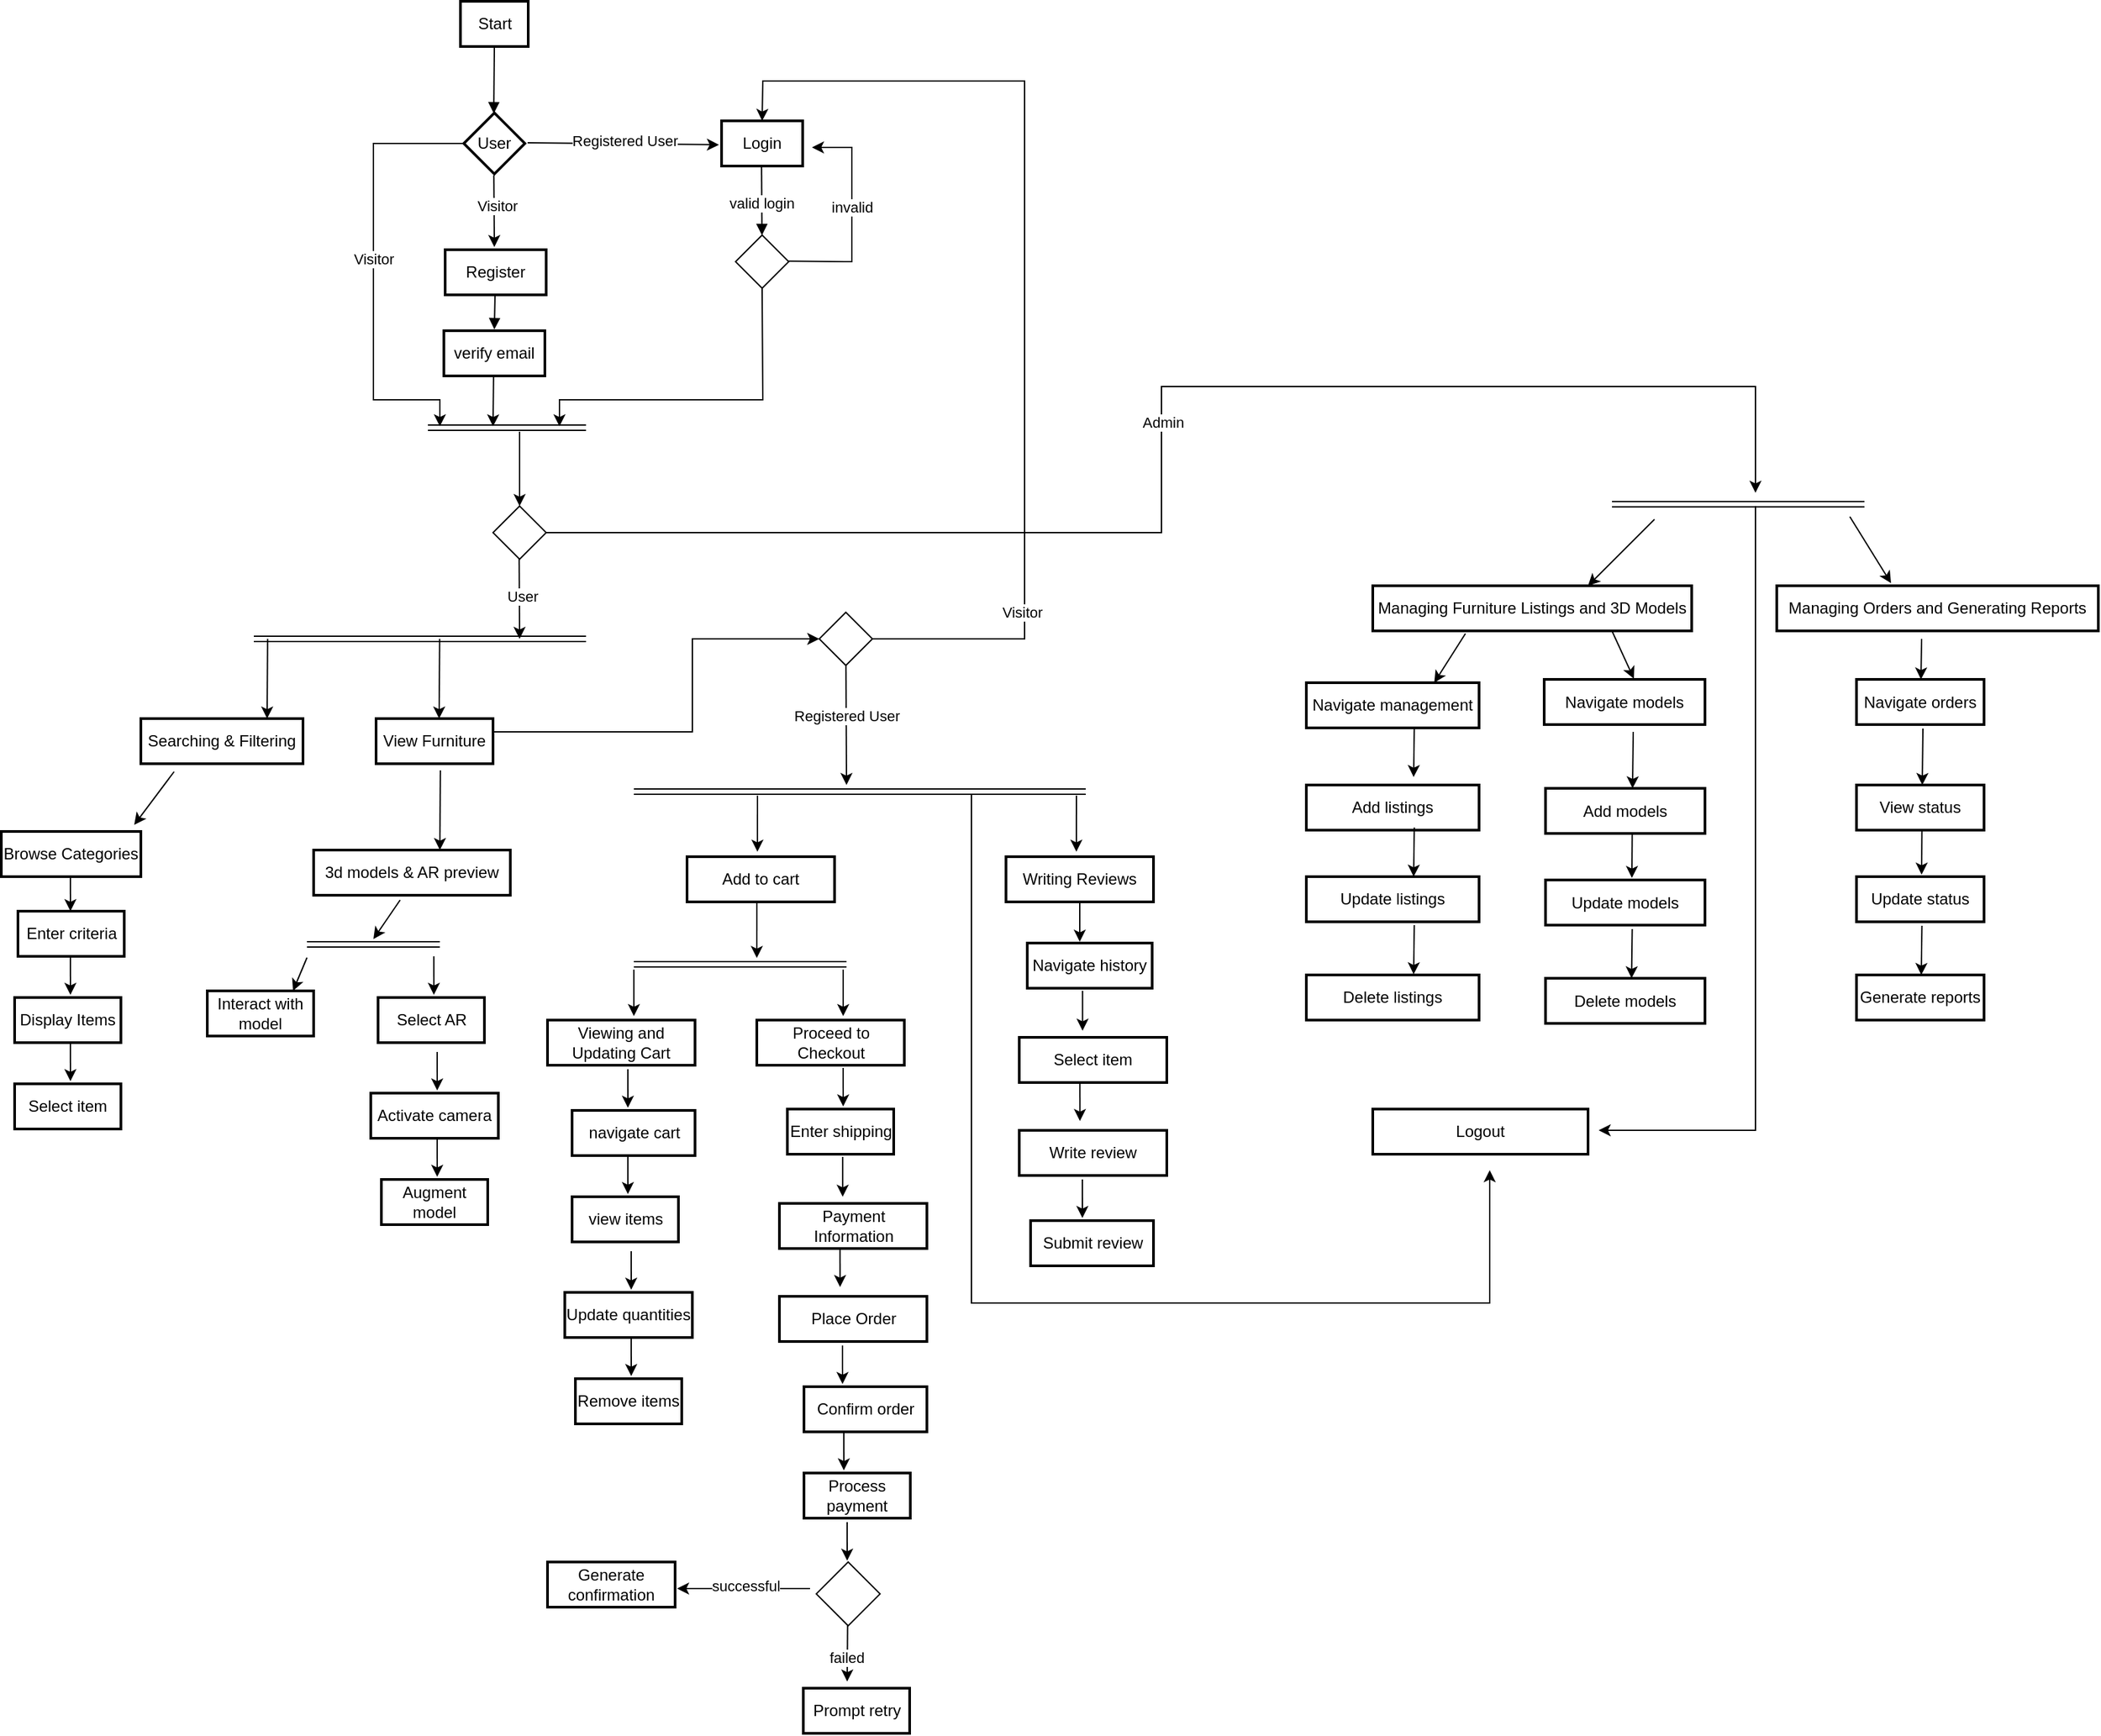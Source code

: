 <mxfile version="24.6.3" type="device">
  <diagram name="Page-1" id="9G_F4A3TiD91wjMrnQvh">
    <mxGraphModel dx="2228" dy="1200" grid="1" gridSize="10" guides="1" tooltips="1" connect="1" arrows="1" fold="1" page="1" pageScale="1" pageWidth="850" pageHeight="1100" math="0" shadow="0">
      <root>
        <mxCell id="0" />
        <mxCell id="1" parent="0" />
        <mxCell id="ctIr4bB5rEvREcMylE48-22" value="Start" style="whiteSpace=wrap;strokeWidth=2;" parent="1" vertex="1">
          <mxGeometry x="1015.5" y="20" width="51" height="34" as="geometry" />
        </mxCell>
        <mxCell id="ctIr4bB5rEvREcMylE48-23" value="User" style="rhombus;strokeWidth=2;whiteSpace=wrap;" parent="1" vertex="1">
          <mxGeometry x="1018" y="104" width="46" height="46" as="geometry" />
        </mxCell>
        <mxCell id="ctIr4bB5rEvREcMylE48-24" value="Register" style="whiteSpace=wrap;strokeWidth=2;" parent="1" vertex="1">
          <mxGeometry x="1004" y="207" width="76" height="34" as="geometry" />
        </mxCell>
        <mxCell id="ctIr4bB5rEvREcMylE48-26" value="Login" style="whiteSpace=wrap;strokeWidth=2;" parent="1" vertex="1">
          <mxGeometry x="1212" y="110" width="61" height="34" as="geometry" />
        </mxCell>
        <mxCell id="ctIr4bB5rEvREcMylE48-27" value="Searching &amp; Filtering" style="whiteSpace=wrap;strokeWidth=2;" parent="1" vertex="1">
          <mxGeometry x="775" y="560" width="122" height="34" as="geometry" />
        </mxCell>
        <mxCell id="ctIr4bB5rEvREcMylE48-49" value="Managing Furniture Listings and 3D Models" style="whiteSpace=wrap;strokeWidth=2;" parent="1" vertex="1">
          <mxGeometry x="1702" y="460" width="240" height="34" as="geometry" />
        </mxCell>
        <mxCell id="ctIr4bB5rEvREcMylE48-57" value="Navigate management" style="whiteSpace=wrap;strokeWidth=2;" parent="1" vertex="1">
          <mxGeometry x="1652" y="533" width="130" height="34" as="geometry" />
        </mxCell>
        <mxCell id="ctIr4bB5rEvREcMylE48-58" value="Managing Orders and Generating Reports" style="whiteSpace=wrap;strokeWidth=2;" parent="1" vertex="1">
          <mxGeometry x="2006" y="460" width="242" height="34" as="geometry" />
        </mxCell>
        <mxCell id="ctIr4bB5rEvREcMylE48-61" value="" style="curved=1;startArrow=none;endArrow=block;exitX=0.5;exitY=1;entryX=0.49;entryY=0;rounded=0;" parent="1" source="ctIr4bB5rEvREcMylE48-22" target="ctIr4bB5rEvREcMylE48-23" edge="1">
          <mxGeometry relative="1" as="geometry">
            <Array as="points" />
          </mxGeometry>
        </mxCell>
        <mxCell id="ctIr4bB5rEvREcMylE48-115" value="" style="endArrow=classic;html=1;rounded=0;" parent="1" edge="1">
          <mxGeometry width="50" height="50" relative="1" as="geometry">
            <mxPoint x="1066" y="126.44" as="sourcePoint" />
            <mxPoint x="1210" y="128" as="targetPoint" />
          </mxGeometry>
        </mxCell>
        <mxCell id="ctIr4bB5rEvREcMylE48-116" value="Registered User" style="edgeLabel;html=1;align=center;verticalAlign=middle;resizable=0;points=[];" parent="ctIr4bB5rEvREcMylE48-115" vertex="1" connectable="0">
          <mxGeometry x="0.008" y="2" relative="1" as="geometry">
            <mxPoint as="offset" />
          </mxGeometry>
        </mxCell>
        <mxCell id="ctIr4bB5rEvREcMylE48-117" value="" style="endArrow=classic;html=1;rounded=0;" parent="1" edge="1">
          <mxGeometry width="50" height="50" relative="1" as="geometry">
            <mxPoint x="1040.63" y="151" as="sourcePoint" />
            <mxPoint x="1041" y="205" as="targetPoint" />
          </mxGeometry>
        </mxCell>
        <mxCell id="ctIr4bB5rEvREcMylE48-118" value="Visitor" style="edgeLabel;html=1;align=center;verticalAlign=middle;resizable=0;points=[];" parent="ctIr4bB5rEvREcMylE48-117" vertex="1" connectable="0">
          <mxGeometry x="-0.009" y="2" relative="1" as="geometry">
            <mxPoint y="-4" as="offset" />
          </mxGeometry>
        </mxCell>
        <mxCell id="ctIr4bB5rEvREcMylE48-119" value="" style="curved=1;startArrow=none;endArrow=block;exitX=0.5;exitY=1;rounded=0;" parent="1" edge="1">
          <mxGeometry relative="1" as="geometry">
            <Array as="points" />
            <mxPoint x="1041.5" y="241" as="sourcePoint" />
            <mxPoint x="1041" y="267" as="targetPoint" />
          </mxGeometry>
        </mxCell>
        <mxCell id="ctIr4bB5rEvREcMylE48-122" value="" style="rhombus;whiteSpace=wrap;html=1;" parent="1" vertex="1">
          <mxGeometry x="1222.5" y="196" width="40" height="40" as="geometry" />
        </mxCell>
        <mxCell id="ctIr4bB5rEvREcMylE48-123" value="" style="curved=1;startArrow=none;endArrow=block;exitX=0.5;exitY=1;rounded=0;" parent="1" target="ctIr4bB5rEvREcMylE48-122" edge="1">
          <mxGeometry relative="1" as="geometry">
            <Array as="points" />
            <mxPoint x="1242.07" y="144" as="sourcePoint" />
            <mxPoint x="1242" y="180" as="targetPoint" />
          </mxGeometry>
        </mxCell>
        <mxCell id="ctIr4bB5rEvREcMylE48-124" value="valid login" style="edgeLabel;html=1;align=center;verticalAlign=middle;resizable=0;points=[];" parent="ctIr4bB5rEvREcMylE48-123" vertex="1" connectable="0">
          <mxGeometry x="0.081" relative="1" as="geometry">
            <mxPoint as="offset" />
          </mxGeometry>
        </mxCell>
        <mxCell id="ctIr4bB5rEvREcMylE48-125" value="" style="endArrow=classic;html=1;rounded=0;" parent="1" edge="1">
          <mxGeometry width="50" height="50" relative="1" as="geometry">
            <mxPoint x="1262.5" y="215.57" as="sourcePoint" />
            <mxPoint x="1280" y="130" as="targetPoint" />
            <Array as="points">
              <mxPoint x="1310" y="216" />
              <mxPoint x="1310" y="130" />
            </Array>
          </mxGeometry>
        </mxCell>
        <mxCell id="ctIr4bB5rEvREcMylE48-129" value="invalid" style="edgeLabel;html=1;align=center;verticalAlign=middle;resizable=0;points=[];" parent="ctIr4bB5rEvREcMylE48-125" vertex="1" connectable="0">
          <mxGeometry x="0.08" relative="1" as="geometry">
            <mxPoint as="offset" />
          </mxGeometry>
        </mxCell>
        <mxCell id="ctIr4bB5rEvREcMylE48-126" value="" style="endArrow=classic;html=1;rounded=0;exitX=0;exitY=0.5;exitDx=0;exitDy=0;" parent="1" source="ctIr4bB5rEvREcMylE48-23" edge="1">
          <mxGeometry width="50" height="50" relative="1" as="geometry">
            <mxPoint x="918" y="119" as="sourcePoint" />
            <mxPoint x="1000" y="340" as="targetPoint" />
            <Array as="points">
              <mxPoint x="950" y="127" />
              <mxPoint x="950" y="320" />
              <mxPoint x="1000" y="320" />
            </Array>
          </mxGeometry>
        </mxCell>
        <mxCell id="GAehadIP4463e_Pyt7AQ-24" value="Visitor" style="edgeLabel;html=1;align=center;verticalAlign=middle;resizable=0;points=[];" vertex="1" connectable="0" parent="ctIr4bB5rEvREcMylE48-126">
          <mxGeometry x="-0.063" relative="1" as="geometry">
            <mxPoint as="offset" />
          </mxGeometry>
        </mxCell>
        <mxCell id="ctIr4bB5rEvREcMylE48-127" value="" style="endArrow=classic;html=1;rounded=0;" parent="1" edge="1">
          <mxGeometry width="50" height="50" relative="1" as="geometry">
            <mxPoint x="1040.41" y="302" as="sourcePoint" />
            <mxPoint x="1040" y="340" as="targetPoint" />
          </mxGeometry>
        </mxCell>
        <mxCell id="ctIr4bB5rEvREcMylE48-128" value="" style="endArrow=classic;html=1;rounded=0;exitX=0.5;exitY=1;exitDx=0;exitDy=0;" parent="1" source="ctIr4bB5rEvREcMylE48-122" edge="1">
          <mxGeometry width="50" height="50" relative="1" as="geometry">
            <mxPoint x="1080" y="360" as="sourcePoint" />
            <mxPoint x="1090" y="340" as="targetPoint" />
            <Array as="points">
              <mxPoint x="1243" y="320" />
              <mxPoint x="1090" y="320" />
            </Array>
          </mxGeometry>
        </mxCell>
        <mxCell id="ctIr4bB5rEvREcMylE48-130" value="verify email" style="whiteSpace=wrap;strokeWidth=2;" parent="1" vertex="1">
          <mxGeometry x="1003" y="268" width="76" height="34" as="geometry" />
        </mxCell>
        <mxCell id="ctIr4bB5rEvREcMylE48-131" value="" style="shape=link;html=1;rounded=0;" parent="1" edge="1">
          <mxGeometry width="100" relative="1" as="geometry">
            <mxPoint x="991" y="341" as="sourcePoint" />
            <mxPoint x="1110" y="341" as="targetPoint" />
          </mxGeometry>
        </mxCell>
        <mxCell id="ctIr4bB5rEvREcMylE48-133" value="" style="endArrow=classic;html=1;rounded=0;" parent="1" edge="1">
          <mxGeometry width="50" height="50" relative="1" as="geometry">
            <mxPoint x="1060" y="344" as="sourcePoint" />
            <mxPoint x="1060" y="400" as="targetPoint" />
          </mxGeometry>
        </mxCell>
        <mxCell id="ctIr4bB5rEvREcMylE48-134" value="" style="rhombus;whiteSpace=wrap;html=1;" parent="1" vertex="1">
          <mxGeometry x="1040" y="400" width="40" height="40" as="geometry" />
        </mxCell>
        <mxCell id="ctIr4bB5rEvREcMylE48-135" value="" style="endArrow=classic;html=1;rounded=0;exitX=1;exitY=0.5;exitDx=0;exitDy=0;" parent="1" edge="1" source="ctIr4bB5rEvREcMylE48-134">
          <mxGeometry width="50" height="50" relative="1" as="geometry">
            <mxPoint x="963" y="410" as="sourcePoint" />
            <mxPoint x="1990" y="390" as="targetPoint" />
            <Array as="points">
              <mxPoint x="1543" y="420" />
              <mxPoint x="1543" y="310" />
              <mxPoint x="1990" y="310" />
            </Array>
          </mxGeometry>
        </mxCell>
        <mxCell id="ctIr4bB5rEvREcMylE48-136" value="Admin" style="edgeLabel;html=1;align=center;verticalAlign=middle;resizable=0;points=[];" parent="ctIr4bB5rEvREcMylE48-135" vertex="1" connectable="0">
          <mxGeometry x="-0.007" y="-1" relative="1" as="geometry">
            <mxPoint as="offset" />
          </mxGeometry>
        </mxCell>
        <mxCell id="ctIr4bB5rEvREcMylE48-137" value="" style="endArrow=classic;html=1;rounded=0;" parent="1" edge="1">
          <mxGeometry width="50" height="50" relative="1" as="geometry">
            <mxPoint x="1059.68" y="440" as="sourcePoint" />
            <mxPoint x="1060" y="500" as="targetPoint" />
          </mxGeometry>
        </mxCell>
        <mxCell id="ctIr4bB5rEvREcMylE48-138" value="User" style="edgeLabel;html=1;align=center;verticalAlign=middle;resizable=0;points=[];" parent="ctIr4bB5rEvREcMylE48-137" vertex="1" connectable="0">
          <mxGeometry x="-0.072" y="2" relative="1" as="geometry">
            <mxPoint as="offset" />
          </mxGeometry>
        </mxCell>
        <mxCell id="ctIr4bB5rEvREcMylE48-139" value="" style="endArrow=classic;html=1;rounded=0;" parent="1" edge="1">
          <mxGeometry width="50" height="50" relative="1" as="geometry">
            <mxPoint x="870.38" y="500" as="sourcePoint" />
            <mxPoint x="870" y="560" as="targetPoint" />
          </mxGeometry>
        </mxCell>
        <mxCell id="ctIr4bB5rEvREcMylE48-156" value="" style="shape=link;html=1;rounded=0;" parent="1" edge="1">
          <mxGeometry width="100" relative="1" as="geometry">
            <mxPoint x="860" y="500" as="sourcePoint" />
            <mxPoint x="1110" y="500" as="targetPoint" />
          </mxGeometry>
        </mxCell>
        <mxCell id="ctIr4bB5rEvREcMylE48-157" value="3d models &amp; AR preview" style="whiteSpace=wrap;strokeWidth=2;" parent="1" vertex="1">
          <mxGeometry x="905" y="659" width="148" height="34" as="geometry" />
        </mxCell>
        <mxCell id="ctIr4bB5rEvREcMylE48-158" value="" style="endArrow=classic;html=1;rounded=0;" parent="1" edge="1">
          <mxGeometry width="50" height="50" relative="1" as="geometry">
            <mxPoint x="1000.38" y="599" as="sourcePoint" />
            <mxPoint x="1000" y="659" as="targetPoint" />
          </mxGeometry>
        </mxCell>
        <mxCell id="ctIr4bB5rEvREcMylE48-159" value="Add to cart" style="whiteSpace=wrap;strokeWidth=2;" parent="1" vertex="1">
          <mxGeometry x="1186" y="664" width="111" height="34" as="geometry" />
        </mxCell>
        <mxCell id="ctIr4bB5rEvREcMylE48-160" value="" style="endArrow=classic;html=1;rounded=0;entryX=0;entryY=0.5;entryDx=0;entryDy=0;" parent="1" target="ctIr4bB5rEvREcMylE48-194" edge="1">
          <mxGeometry width="50" height="50" relative="1" as="geometry">
            <mxPoint x="1040" y="570" as="sourcePoint" />
            <mxPoint x="1160" y="570" as="targetPoint" />
            <Array as="points">
              <mxPoint x="1190" y="570" />
              <mxPoint x="1190" y="500" />
            </Array>
          </mxGeometry>
        </mxCell>
        <mxCell id="ctIr4bB5rEvREcMylE48-163" value="Browse Categories" style="whiteSpace=wrap;strokeWidth=2;" parent="1" vertex="1">
          <mxGeometry x="670" y="645" width="105" height="34" as="geometry" />
        </mxCell>
        <mxCell id="ctIr4bB5rEvREcMylE48-164" value="" style="endArrow=classic;html=1;rounded=0;" parent="1" edge="1">
          <mxGeometry width="50" height="50" relative="1" as="geometry">
            <mxPoint x="721.97" y="679" as="sourcePoint" />
            <mxPoint x="722" y="705" as="targetPoint" />
          </mxGeometry>
        </mxCell>
        <mxCell id="ctIr4bB5rEvREcMylE48-166" value="" style="endArrow=classic;html=1;rounded=0;" parent="1" edge="1">
          <mxGeometry width="50" height="50" relative="1" as="geometry">
            <mxPoint x="800" y="600" as="sourcePoint" />
            <mxPoint x="770" y="640" as="targetPoint" />
          </mxGeometry>
        </mxCell>
        <mxCell id="ctIr4bB5rEvREcMylE48-167" value="Enter criteria" style="whiteSpace=wrap;strokeWidth=2;" parent="1" vertex="1">
          <mxGeometry x="682.5" y="705" width="80" height="34" as="geometry" />
        </mxCell>
        <mxCell id="ctIr4bB5rEvREcMylE48-168" value="Display Items" style="whiteSpace=wrap;strokeWidth=2;" parent="1" vertex="1">
          <mxGeometry x="680" y="770" width="80" height="34" as="geometry" />
        </mxCell>
        <mxCell id="ctIr4bB5rEvREcMylE48-169" value="" style="endArrow=classic;html=1;rounded=0;" parent="1" edge="1">
          <mxGeometry width="50" height="50" relative="1" as="geometry">
            <mxPoint x="721.97" y="739" as="sourcePoint" />
            <mxPoint x="722" y="768" as="targetPoint" />
          </mxGeometry>
        </mxCell>
        <mxCell id="ctIr4bB5rEvREcMylE48-170" value="Select item" style="whiteSpace=wrap;strokeWidth=2;" parent="1" vertex="1">
          <mxGeometry x="680" y="835" width="80" height="34" as="geometry" />
        </mxCell>
        <mxCell id="ctIr4bB5rEvREcMylE48-172" value="" style="endArrow=classic;html=1;rounded=0;" parent="1" edge="1">
          <mxGeometry width="50" height="50" relative="1" as="geometry">
            <mxPoint x="721.97" y="804" as="sourcePoint" />
            <mxPoint x="722" y="833" as="targetPoint" />
          </mxGeometry>
        </mxCell>
        <mxCell id="ctIr4bB5rEvREcMylE48-174" value="" style="endArrow=classic;html=1;rounded=0;" parent="1" edge="1">
          <mxGeometry width="50" height="50" relative="1" as="geometry">
            <mxPoint x="900" y="740" as="sourcePoint" />
            <mxPoint x="889.5" y="765" as="targetPoint" />
          </mxGeometry>
        </mxCell>
        <mxCell id="ctIr4bB5rEvREcMylE48-175" value="Interact with model" style="whiteSpace=wrap;strokeWidth=2;" parent="1" vertex="1">
          <mxGeometry x="825" y="765" width="80" height="34" as="geometry" />
        </mxCell>
        <mxCell id="ctIr4bB5rEvREcMylE48-178" value="Select AR" style="whiteSpace=wrap;strokeWidth=2;" parent="1" vertex="1">
          <mxGeometry x="953.5" y="770" width="80" height="34" as="geometry" />
        </mxCell>
        <mxCell id="ctIr4bB5rEvREcMylE48-179" value="" style="endArrow=classic;html=1;rounded=0;" parent="1" edge="1">
          <mxGeometry width="50" height="50" relative="1" as="geometry">
            <mxPoint x="995.47" y="739" as="sourcePoint" />
            <mxPoint x="995.5" y="768" as="targetPoint" />
          </mxGeometry>
        </mxCell>
        <mxCell id="ctIr4bB5rEvREcMylE48-187" value="Activate camera" style="whiteSpace=wrap;strokeWidth=2;" parent="1" vertex="1">
          <mxGeometry x="948" y="842" width="96" height="34" as="geometry" />
        </mxCell>
        <mxCell id="ctIr4bB5rEvREcMylE48-188" value="" style="endArrow=classic;html=1;rounded=0;" parent="1" edge="1">
          <mxGeometry width="50" height="50" relative="1" as="geometry">
            <mxPoint x="997.97" y="811" as="sourcePoint" />
            <mxPoint x="998" y="840" as="targetPoint" />
          </mxGeometry>
        </mxCell>
        <mxCell id="ctIr4bB5rEvREcMylE48-189" value="Augment model" style="whiteSpace=wrap;strokeWidth=2;" parent="1" vertex="1">
          <mxGeometry x="956" y="907" width="80" height="34" as="geometry" />
        </mxCell>
        <mxCell id="ctIr4bB5rEvREcMylE48-190" value="" style="endArrow=classic;html=1;rounded=0;" parent="1" edge="1">
          <mxGeometry width="50" height="50" relative="1" as="geometry">
            <mxPoint x="997.97" y="876" as="sourcePoint" />
            <mxPoint x="998" y="905" as="targetPoint" />
          </mxGeometry>
        </mxCell>
        <mxCell id="ctIr4bB5rEvREcMylE48-193" value="" style="endArrow=classic;html=1;rounded=0;exitX=0.325;exitY=1.107;exitDx=0;exitDy=0;exitPerimeter=0;" parent="1" edge="1">
          <mxGeometry width="50" height="50" relative="1" as="geometry">
            <mxPoint x="970.1" y="696.638" as="sourcePoint" />
            <mxPoint x="950" y="726" as="targetPoint" />
          </mxGeometry>
        </mxCell>
        <mxCell id="ctIr4bB5rEvREcMylE48-194" value="" style="rhombus;whiteSpace=wrap;html=1;" parent="1" vertex="1">
          <mxGeometry x="1285.5" y="480" width="40" height="40" as="geometry" />
        </mxCell>
        <mxCell id="ctIr4bB5rEvREcMylE48-195" value="" style="endArrow=classic;html=1;rounded=0;entryX=0.5;entryY=0;entryDx=0;entryDy=0;exitX=1;exitY=0.5;exitDx=0;exitDy=0;" parent="1" source="ctIr4bB5rEvREcMylE48-194" target="ctIr4bB5rEvREcMylE48-26" edge="1">
          <mxGeometry width="50" height="50" relative="1" as="geometry">
            <mxPoint x="1187.5" y="582.47" as="sourcePoint" />
            <mxPoint x="1400" y="582" as="targetPoint" />
            <Array as="points">
              <mxPoint x="1440" y="500" />
              <mxPoint x="1440" y="80" />
              <mxPoint x="1243" y="80" />
            </Array>
          </mxGeometry>
        </mxCell>
        <mxCell id="ctIr4bB5rEvREcMylE48-196" value="Visitor" style="edgeLabel;html=1;align=center;verticalAlign=middle;resizable=0;points=[];" parent="ctIr4bB5rEvREcMylE48-195" vertex="1" connectable="0">
          <mxGeometry x="-0.645" y="2" relative="1" as="geometry">
            <mxPoint as="offset" />
          </mxGeometry>
        </mxCell>
        <mxCell id="ctIr4bB5rEvREcMylE48-197" value="" style="endArrow=classic;html=1;rounded=0;" parent="1" source="ctIr4bB5rEvREcMylE48-194" edge="1">
          <mxGeometry width="50" height="50" relative="1" as="geometry">
            <mxPoint x="1254" y="599" as="sourcePoint" />
            <mxPoint x="1306" y="610" as="targetPoint" />
          </mxGeometry>
        </mxCell>
        <mxCell id="ctIr4bB5rEvREcMylE48-206" value="Registered User" style="edgeLabel;html=1;align=center;verticalAlign=middle;resizable=0;points=[];" parent="ctIr4bB5rEvREcMylE48-197" vertex="1" connectable="0">
          <mxGeometry x="-0.159" relative="1" as="geometry">
            <mxPoint as="offset" />
          </mxGeometry>
        </mxCell>
        <mxCell id="ctIr4bB5rEvREcMylE48-208" value="View Furniture" style="whiteSpace=wrap;strokeWidth=2;" parent="1" vertex="1">
          <mxGeometry x="952" y="560" width="88" height="34" as="geometry" />
        </mxCell>
        <mxCell id="ctIr4bB5rEvREcMylE48-209" value="" style="endArrow=classic;html=1;rounded=0;" parent="1" edge="1">
          <mxGeometry width="50" height="50" relative="1" as="geometry">
            <mxPoint x="999.83" y="500" as="sourcePoint" />
            <mxPoint x="999.45" y="560" as="targetPoint" />
          </mxGeometry>
        </mxCell>
        <mxCell id="ctIr4bB5rEvREcMylE48-210" value="" style="shape=link;html=1;rounded=0;" parent="1" edge="1">
          <mxGeometry width="100" relative="1" as="geometry">
            <mxPoint x="1146" y="615" as="sourcePoint" />
            <mxPoint x="1486" y="615" as="targetPoint" />
          </mxGeometry>
        </mxCell>
        <mxCell id="ctIr4bB5rEvREcMylE48-211" value="" style="endArrow=classic;html=1;rounded=0;entryX=0.378;entryY=-0.111;entryDx=0;entryDy=0;entryPerimeter=0;" parent="1" edge="1">
          <mxGeometry width="50" height="50" relative="1" as="geometry">
            <mxPoint x="1239" y="618" as="sourcePoint" />
            <mxPoint x="1238.958" y="660.226" as="targetPoint" />
          </mxGeometry>
        </mxCell>
        <mxCell id="ctIr4bB5rEvREcMylE48-212" value="Viewing and Updating Cart" style="whiteSpace=wrap;strokeWidth=2;" parent="1" vertex="1">
          <mxGeometry x="1081" y="787" width="111" height="34" as="geometry" />
        </mxCell>
        <mxCell id="ctIr4bB5rEvREcMylE48-213" value="navigate cart" style="whiteSpace=wrap;strokeWidth=2;" parent="1" vertex="1">
          <mxGeometry x="1099.5" y="855" width="92.5" height="34" as="geometry" />
        </mxCell>
        <mxCell id="ctIr4bB5rEvREcMylE48-214" value="" style="endArrow=classic;html=1;rounded=0;" parent="1" edge="1">
          <mxGeometry width="50" height="50" relative="1" as="geometry">
            <mxPoint x="1141.47" y="824" as="sourcePoint" />
            <mxPoint x="1141.5" y="853" as="targetPoint" />
          </mxGeometry>
        </mxCell>
        <mxCell id="ctIr4bB5rEvREcMylE48-215" value="view items" style="whiteSpace=wrap;strokeWidth=2;" parent="1" vertex="1">
          <mxGeometry x="1099.5" y="920" width="80" height="34" as="geometry" />
        </mxCell>
        <mxCell id="ctIr4bB5rEvREcMylE48-216" value="" style="endArrow=classic;html=1;rounded=0;" parent="1" edge="1">
          <mxGeometry width="50" height="50" relative="1" as="geometry">
            <mxPoint x="1141.47" y="889" as="sourcePoint" />
            <mxPoint x="1141.5" y="918" as="targetPoint" />
          </mxGeometry>
        </mxCell>
        <mxCell id="ctIr4bB5rEvREcMylE48-217" value="Update quantities" style="whiteSpace=wrap;strokeWidth=2;" parent="1" vertex="1">
          <mxGeometry x="1094" y="992" width="96" height="34" as="geometry" />
        </mxCell>
        <mxCell id="ctIr4bB5rEvREcMylE48-218" value="" style="endArrow=classic;html=1;rounded=0;" parent="1" edge="1">
          <mxGeometry width="50" height="50" relative="1" as="geometry">
            <mxPoint x="1143.97" y="961" as="sourcePoint" />
            <mxPoint x="1144" y="990" as="targetPoint" />
          </mxGeometry>
        </mxCell>
        <mxCell id="ctIr4bB5rEvREcMylE48-219" value="Remove items" style="whiteSpace=wrap;strokeWidth=2;" parent="1" vertex="1">
          <mxGeometry x="1102" y="1057" width="80" height="34" as="geometry" />
        </mxCell>
        <mxCell id="ctIr4bB5rEvREcMylE48-220" value="" style="endArrow=classic;html=1;rounded=0;" parent="1" edge="1">
          <mxGeometry width="50" height="50" relative="1" as="geometry">
            <mxPoint x="1143.97" y="1026" as="sourcePoint" />
            <mxPoint x="1144" y="1055" as="targetPoint" />
          </mxGeometry>
        </mxCell>
        <mxCell id="ctIr4bB5rEvREcMylE48-221" value="" style="endArrow=classic;html=1;rounded=0;" parent="1" edge="1">
          <mxGeometry width="50" height="50" relative="1" as="geometry">
            <mxPoint x="1146" y="749" as="sourcePoint" />
            <mxPoint x="1146" y="784" as="targetPoint" />
          </mxGeometry>
        </mxCell>
        <mxCell id="ctIr4bB5rEvREcMylE48-222" value="" style="endArrow=classic;html=1;rounded=0;entryX=0.378;entryY=-0.111;entryDx=0;entryDy=0;entryPerimeter=0;" parent="1" edge="1">
          <mxGeometry width="50" height="50" relative="1" as="geometry">
            <mxPoint x="1238.54" y="698" as="sourcePoint" />
            <mxPoint x="1238.498" y="740.226" as="targetPoint" />
          </mxGeometry>
        </mxCell>
        <mxCell id="ctIr4bB5rEvREcMylE48-223" value="" style="shape=link;html=1;rounded=0;" parent="1" edge="1">
          <mxGeometry width="100" relative="1" as="geometry">
            <mxPoint x="1146" y="745" as="sourcePoint" />
            <mxPoint x="1306" y="745" as="targetPoint" />
          </mxGeometry>
        </mxCell>
        <mxCell id="ctIr4bB5rEvREcMylE48-224" value="Enter shipping" style="whiteSpace=wrap;strokeWidth=2;" parent="1" vertex="1">
          <mxGeometry x="1261.5" y="854" width="80" height="34" as="geometry" />
        </mxCell>
        <mxCell id="ctIr4bB5rEvREcMylE48-225" value="" style="endArrow=classic;html=1;rounded=0;" parent="1" edge="1">
          <mxGeometry width="50" height="50" relative="1" as="geometry">
            <mxPoint x="1303.47" y="823" as="sourcePoint" />
            <mxPoint x="1303.5" y="852" as="targetPoint" />
          </mxGeometry>
        </mxCell>
        <mxCell id="ctIr4bB5rEvREcMylE48-230" value="Proceed to Checkout" style="whiteSpace=wrap;strokeWidth=2;" parent="1" vertex="1">
          <mxGeometry x="1238.5" y="787" width="111" height="34" as="geometry" />
        </mxCell>
        <mxCell id="ctIr4bB5rEvREcMylE48-231" value="" style="endArrow=classic;html=1;rounded=0;" parent="1" edge="1">
          <mxGeometry width="50" height="50" relative="1" as="geometry">
            <mxPoint x="1303.5" y="749" as="sourcePoint" />
            <mxPoint x="1303.5" y="784" as="targetPoint" />
          </mxGeometry>
        </mxCell>
        <mxCell id="ctIr4bB5rEvREcMylE48-232" value="Payment Information" style="whiteSpace=wrap;strokeWidth=2;" parent="1" vertex="1">
          <mxGeometry x="1255.5" y="925" width="111" height="34" as="geometry" />
        </mxCell>
        <mxCell id="ctIr4bB5rEvREcMylE48-234" value="" style="endArrow=classic;html=1;rounded=0;" parent="1" edge="1">
          <mxGeometry width="50" height="50" relative="1" as="geometry">
            <mxPoint x="1301.13" y="959" as="sourcePoint" />
            <mxPoint x="1301.16" y="988" as="targetPoint" />
          </mxGeometry>
        </mxCell>
        <mxCell id="ctIr4bB5rEvREcMylE48-243" value="" style="shape=link;html=1;rounded=0;" parent="1" edge="1">
          <mxGeometry width="100" relative="1" as="geometry">
            <mxPoint x="900" y="730" as="sourcePoint" />
            <mxPoint x="1000" y="730" as="targetPoint" />
          </mxGeometry>
        </mxCell>
        <mxCell id="ctIr4bB5rEvREcMylE48-244" value="Place Order" style="whiteSpace=wrap;strokeWidth=2;" parent="1" vertex="1">
          <mxGeometry x="1255.5" y="995" width="111" height="34" as="geometry" />
        </mxCell>
        <mxCell id="ctIr4bB5rEvREcMylE48-245" value="Confirm order" style="whiteSpace=wrap;strokeWidth=2;" parent="1" vertex="1">
          <mxGeometry x="1274" y="1063" width="92.5" height="34" as="geometry" />
        </mxCell>
        <mxCell id="ctIr4bB5rEvREcMylE48-246" value="" style="endArrow=classic;html=1;rounded=0;" parent="1" edge="1">
          <mxGeometry width="50" height="50" relative="1" as="geometry">
            <mxPoint x="1302.97" y="1032" as="sourcePoint" />
            <mxPoint x="1303" y="1061" as="targetPoint" />
          </mxGeometry>
        </mxCell>
        <mxCell id="ctIr4bB5rEvREcMylE48-247" value="Process payment" style="whiteSpace=wrap;strokeWidth=2;" parent="1" vertex="1">
          <mxGeometry x="1274" y="1128" width="80" height="34" as="geometry" />
        </mxCell>
        <mxCell id="ctIr4bB5rEvREcMylE48-248" value="" style="endArrow=classic;html=1;rounded=0;" parent="1" edge="1">
          <mxGeometry width="50" height="50" relative="1" as="geometry">
            <mxPoint x="1303.97" y="1097" as="sourcePoint" />
            <mxPoint x="1304" y="1126" as="targetPoint" />
          </mxGeometry>
        </mxCell>
        <mxCell id="ctIr4bB5rEvREcMylE48-249" value="Generate confirmation" style="whiteSpace=wrap;strokeWidth=2;" parent="1" vertex="1">
          <mxGeometry x="1081" y="1195" width="96" height="34" as="geometry" />
        </mxCell>
        <mxCell id="ctIr4bB5rEvREcMylE48-250" value="" style="endArrow=classic;html=1;rounded=0;" parent="1" edge="1">
          <mxGeometry width="50" height="50" relative="1" as="geometry">
            <mxPoint x="1306.47" y="1165" as="sourcePoint" />
            <mxPoint x="1306.5" y="1194" as="targetPoint" />
          </mxGeometry>
        </mxCell>
        <mxCell id="ctIr4bB5rEvREcMylE48-251" value="Prompt retry" style="whiteSpace=wrap;strokeWidth=2;" parent="1" vertex="1">
          <mxGeometry x="1273.5" y="1290" width="80" height="34" as="geometry" />
        </mxCell>
        <mxCell id="ctIr4bB5rEvREcMylE48-252" value="" style="endArrow=classic;html=1;rounded=0;" parent="1" edge="1">
          <mxGeometry width="50" height="50" relative="1" as="geometry">
            <mxPoint x="1306.82" y="1243" as="sourcePoint" />
            <mxPoint x="1306.5" y="1285" as="targetPoint" />
          </mxGeometry>
        </mxCell>
        <mxCell id="ctIr4bB5rEvREcMylE48-257" value="failed" style="edgeLabel;html=1;align=center;verticalAlign=middle;resizable=0;points=[];" parent="ctIr4bB5rEvREcMylE48-252" vertex="1" connectable="0">
          <mxGeometry x="0.139" y="-1" relative="1" as="geometry">
            <mxPoint as="offset" />
          </mxGeometry>
        </mxCell>
        <mxCell id="ctIr4bB5rEvREcMylE48-254" value="" style="rhombus;whiteSpace=wrap;html=1;" parent="1" vertex="1">
          <mxGeometry x="1283.25" y="1195" width="48" height="48" as="geometry" />
        </mxCell>
        <mxCell id="ctIr4bB5rEvREcMylE48-255" value="" style="endArrow=classic;html=1;rounded=0;" parent="1" edge="1">
          <mxGeometry width="50" height="50" relative="1" as="geometry">
            <mxPoint x="1278.5" y="1215" as="sourcePoint" />
            <mxPoint x="1178.5" y="1215" as="targetPoint" />
          </mxGeometry>
        </mxCell>
        <mxCell id="ctIr4bB5rEvREcMylE48-256" value="successful" style="edgeLabel;html=1;align=center;verticalAlign=middle;resizable=0;points=[];" parent="ctIr4bB5rEvREcMylE48-255" vertex="1" connectable="0">
          <mxGeometry x="-0.02" y="-2" relative="1" as="geometry">
            <mxPoint as="offset" />
          </mxGeometry>
        </mxCell>
        <mxCell id="ctIr4bB5rEvREcMylE48-258" value="" style="endArrow=classic;html=1;rounded=0;" parent="1" edge="1">
          <mxGeometry width="50" height="50" relative="1" as="geometry">
            <mxPoint x="1303.13" y="890" as="sourcePoint" />
            <mxPoint x="1303.13" y="920" as="targetPoint" />
          </mxGeometry>
        </mxCell>
        <mxCell id="ctIr4bB5rEvREcMylE48-259" value="Writing Reviews" style="whiteSpace=wrap;strokeWidth=2;" parent="1" vertex="1">
          <mxGeometry x="1426" y="664" width="111" height="34" as="geometry" />
        </mxCell>
        <mxCell id="ctIr4bB5rEvREcMylE48-260" value="" style="endArrow=classic;html=1;rounded=0;entryX=0.378;entryY=-0.111;entryDx=0;entryDy=0;entryPerimeter=0;" parent="1" edge="1">
          <mxGeometry width="50" height="50" relative="1" as="geometry">
            <mxPoint x="1479" y="618" as="sourcePoint" />
            <mxPoint x="1478.958" y="660.226" as="targetPoint" />
          </mxGeometry>
        </mxCell>
        <mxCell id="ctIr4bB5rEvREcMylE48-261" value="Navigate history" style="whiteSpace=wrap;strokeWidth=2;" parent="1" vertex="1">
          <mxGeometry x="1442" y="729" width="94" height="34" as="geometry" />
        </mxCell>
        <mxCell id="ctIr4bB5rEvREcMylE48-262" value="Select item" style="whiteSpace=wrap;strokeWidth=2;" parent="1" vertex="1">
          <mxGeometry x="1436" y="800" width="111" height="34" as="geometry" />
        </mxCell>
        <mxCell id="ctIr4bB5rEvREcMylE48-263" value="" style="endArrow=classic;html=1;rounded=0;" parent="1" edge="1">
          <mxGeometry width="50" height="50" relative="1" as="geometry">
            <mxPoint x="1481.63" y="834" as="sourcePoint" />
            <mxPoint x="1481.66" y="863" as="targetPoint" />
          </mxGeometry>
        </mxCell>
        <mxCell id="ctIr4bB5rEvREcMylE48-264" value="Write review" style="whiteSpace=wrap;strokeWidth=2;" parent="1" vertex="1">
          <mxGeometry x="1436" y="870" width="111" height="34" as="geometry" />
        </mxCell>
        <mxCell id="ctIr4bB5rEvREcMylE48-265" value="Submit review" style="whiteSpace=wrap;strokeWidth=2;" parent="1" vertex="1">
          <mxGeometry x="1444.5" y="938" width="92.5" height="34" as="geometry" />
        </mxCell>
        <mxCell id="ctIr4bB5rEvREcMylE48-266" value="" style="endArrow=classic;html=1;rounded=0;" parent="1" edge="1">
          <mxGeometry width="50" height="50" relative="1" as="geometry">
            <mxPoint x="1483.47" y="907" as="sourcePoint" />
            <mxPoint x="1483.5" y="936" as="targetPoint" />
          </mxGeometry>
        </mxCell>
        <mxCell id="ctIr4bB5rEvREcMylE48-269" value="" style="endArrow=classic;html=1;rounded=0;" parent="1" edge="1">
          <mxGeometry width="50" height="50" relative="1" as="geometry">
            <mxPoint x="1483.63" y="765" as="sourcePoint" />
            <mxPoint x="1483.63" y="795" as="targetPoint" />
          </mxGeometry>
        </mxCell>
        <mxCell id="ctIr4bB5rEvREcMylE48-270" value="" style="endArrow=classic;html=1;rounded=0;" parent="1" edge="1">
          <mxGeometry width="50" height="50" relative="1" as="geometry">
            <mxPoint x="1481.52" y="698" as="sourcePoint" />
            <mxPoint x="1481.52" y="728" as="targetPoint" />
          </mxGeometry>
        </mxCell>
        <mxCell id="ctIr4bB5rEvREcMylE48-272" value="" style="shape=link;html=1;rounded=0;" parent="1" edge="1">
          <mxGeometry width="100" relative="1" as="geometry">
            <mxPoint x="1882" y="398.57" as="sourcePoint" />
            <mxPoint x="2072" y="398.57" as="targetPoint" />
          </mxGeometry>
        </mxCell>
        <mxCell id="ctIr4bB5rEvREcMylE48-273" value="" style="endArrow=classic;html=1;rounded=0;" parent="1" edge="1">
          <mxGeometry width="50" height="50" relative="1" as="geometry">
            <mxPoint x="1914" y="410" as="sourcePoint" />
            <mxPoint x="1864" y="460" as="targetPoint" />
          </mxGeometry>
        </mxCell>
        <mxCell id="ctIr4bB5rEvREcMylE48-274" value="" style="endArrow=classic;html=1;rounded=0;" parent="1" edge="1">
          <mxGeometry width="50" height="50" relative="1" as="geometry">
            <mxPoint x="2061" y="408" as="sourcePoint" />
            <mxPoint x="2092" y="458" as="targetPoint" />
          </mxGeometry>
        </mxCell>
        <mxCell id="ctIr4bB5rEvREcMylE48-275" value="Add listings" style="whiteSpace=wrap;strokeWidth=2;" parent="1" vertex="1">
          <mxGeometry x="1652" y="610" width="130" height="34" as="geometry" />
        </mxCell>
        <mxCell id="ctIr4bB5rEvREcMylE48-276" value="Update listings" style="whiteSpace=wrap;strokeWidth=2;" parent="1" vertex="1">
          <mxGeometry x="1652" y="679" width="130" height="34" as="geometry" />
        </mxCell>
        <mxCell id="ctIr4bB5rEvREcMylE48-277" value="Delete listings" style="whiteSpace=wrap;strokeWidth=2;" parent="1" vertex="1">
          <mxGeometry x="1652" y="753" width="130" height="34" as="geometry" />
        </mxCell>
        <mxCell id="ctIr4bB5rEvREcMylE48-278" value="" style="endArrow=classic;html=1;rounded=0;" parent="1" edge="1">
          <mxGeometry width="50" height="50" relative="1" as="geometry">
            <mxPoint x="1733.25" y="567" as="sourcePoint" />
            <mxPoint x="1732.75" y="604" as="targetPoint" />
          </mxGeometry>
        </mxCell>
        <mxCell id="ctIr4bB5rEvREcMylE48-283" value="" style="endArrow=classic;html=1;rounded=0;" parent="1" edge="1">
          <mxGeometry width="50" height="50" relative="1" as="geometry">
            <mxPoint x="1771.75" y="496" as="sourcePoint" />
            <mxPoint x="1748.25" y="533" as="targetPoint" />
          </mxGeometry>
        </mxCell>
        <mxCell id="GAehadIP4463e_Pyt7AQ-1" value="Navigate models" style="whiteSpace=wrap;strokeWidth=2;" vertex="1" parent="1">
          <mxGeometry x="1831" y="530.5" width="121" height="34" as="geometry" />
        </mxCell>
        <mxCell id="GAehadIP4463e_Pyt7AQ-2" value="" style="endArrow=classic;html=1;rounded=0;" edge="1" parent="1">
          <mxGeometry width="50" height="50" relative="1" as="geometry">
            <mxPoint x="1882" y="494" as="sourcePoint" />
            <mxPoint x="1898.5" y="530" as="targetPoint" />
          </mxGeometry>
        </mxCell>
        <mxCell id="GAehadIP4463e_Pyt7AQ-4" value="Add models" style="whiteSpace=wrap;strokeWidth=2;" vertex="1" parent="1">
          <mxGeometry x="1832" y="612.5" width="120" height="34" as="geometry" />
        </mxCell>
        <mxCell id="GAehadIP4463e_Pyt7AQ-5" value="Update models" style="whiteSpace=wrap;strokeWidth=2;" vertex="1" parent="1">
          <mxGeometry x="1832" y="681.5" width="120" height="34" as="geometry" />
        </mxCell>
        <mxCell id="GAehadIP4463e_Pyt7AQ-6" value="Delete models" style="whiteSpace=wrap;strokeWidth=2;" vertex="1" parent="1">
          <mxGeometry x="1832" y="755.5" width="120" height="34" as="geometry" />
        </mxCell>
        <mxCell id="GAehadIP4463e_Pyt7AQ-7" value="" style="endArrow=classic;html=1;rounded=0;" edge="1" parent="1">
          <mxGeometry width="50" height="50" relative="1" as="geometry">
            <mxPoint x="1898" y="570" as="sourcePoint" />
            <mxPoint x="1897.5" y="612.5" as="targetPoint" />
          </mxGeometry>
        </mxCell>
        <mxCell id="GAehadIP4463e_Pyt7AQ-9" value="" style="endArrow=classic;html=1;rounded=0;" edge="1" parent="1">
          <mxGeometry width="50" height="50" relative="1" as="geometry">
            <mxPoint x="1733.25" y="642" as="sourcePoint" />
            <mxPoint x="1732.75" y="679" as="targetPoint" />
          </mxGeometry>
        </mxCell>
        <mxCell id="GAehadIP4463e_Pyt7AQ-10" value="" style="endArrow=classic;html=1;rounded=0;" edge="1" parent="1">
          <mxGeometry width="50" height="50" relative="1" as="geometry">
            <mxPoint x="1733.25" y="715.5" as="sourcePoint" />
            <mxPoint x="1732.75" y="752.5" as="targetPoint" />
          </mxGeometry>
        </mxCell>
        <mxCell id="GAehadIP4463e_Pyt7AQ-12" value="" style="endArrow=classic;html=1;rounded=0;" edge="1" parent="1">
          <mxGeometry width="50" height="50" relative="1" as="geometry">
            <mxPoint x="1897.25" y="646.5" as="sourcePoint" />
            <mxPoint x="1897" y="680" as="targetPoint" />
          </mxGeometry>
        </mxCell>
        <mxCell id="GAehadIP4463e_Pyt7AQ-13" value="" style="endArrow=classic;html=1;rounded=0;" edge="1" parent="1">
          <mxGeometry width="50" height="50" relative="1" as="geometry">
            <mxPoint x="1897.25" y="718.5" as="sourcePoint" />
            <mxPoint x="1896.75" y="755.5" as="targetPoint" />
          </mxGeometry>
        </mxCell>
        <mxCell id="GAehadIP4463e_Pyt7AQ-14" value="Navigate orders" style="whiteSpace=wrap;strokeWidth=2;" vertex="1" parent="1">
          <mxGeometry x="2066" y="530.5" width="96" height="34" as="geometry" />
        </mxCell>
        <mxCell id="GAehadIP4463e_Pyt7AQ-15" value="View status" style="whiteSpace=wrap;strokeWidth=2;" vertex="1" parent="1">
          <mxGeometry x="2066" y="610" width="96" height="34" as="geometry" />
        </mxCell>
        <mxCell id="GAehadIP4463e_Pyt7AQ-16" value="Update status" style="whiteSpace=wrap;strokeWidth=2;" vertex="1" parent="1">
          <mxGeometry x="2066" y="679" width="96" height="34" as="geometry" />
        </mxCell>
        <mxCell id="GAehadIP4463e_Pyt7AQ-17" value="Generate reports" style="whiteSpace=wrap;strokeWidth=2;" vertex="1" parent="1">
          <mxGeometry x="2066" y="753" width="96" height="34" as="geometry" />
        </mxCell>
        <mxCell id="GAehadIP4463e_Pyt7AQ-18" value="" style="endArrow=classic;html=1;rounded=0;" edge="1" parent="1">
          <mxGeometry width="50" height="50" relative="1" as="geometry">
            <mxPoint x="2116" y="567.5" as="sourcePoint" />
            <mxPoint x="2115.5" y="610" as="targetPoint" />
          </mxGeometry>
        </mxCell>
        <mxCell id="GAehadIP4463e_Pyt7AQ-19" value="" style="endArrow=classic;html=1;rounded=0;" edge="1" parent="1">
          <mxGeometry width="50" height="50" relative="1" as="geometry">
            <mxPoint x="2115.25" y="644" as="sourcePoint" />
            <mxPoint x="2115" y="677.5" as="targetPoint" />
          </mxGeometry>
        </mxCell>
        <mxCell id="GAehadIP4463e_Pyt7AQ-20" value="" style="endArrow=classic;html=1;rounded=0;" edge="1" parent="1">
          <mxGeometry width="50" height="50" relative="1" as="geometry">
            <mxPoint x="2115.25" y="716" as="sourcePoint" />
            <mxPoint x="2114.75" y="753" as="targetPoint" />
          </mxGeometry>
        </mxCell>
        <mxCell id="GAehadIP4463e_Pyt7AQ-21" value="" style="endArrow=classic;html=1;rounded=0;" edge="1" parent="1">
          <mxGeometry width="50" height="50" relative="1" as="geometry">
            <mxPoint x="2115" y="500" as="sourcePoint" />
            <mxPoint x="2114.52" y="530.5" as="targetPoint" />
          </mxGeometry>
        </mxCell>
        <mxCell id="GAehadIP4463e_Pyt7AQ-22" value="Logout" style="whiteSpace=wrap;strokeWidth=2;" vertex="1" parent="1">
          <mxGeometry x="1702" y="854" width="162" height="34" as="geometry" />
        </mxCell>
        <mxCell id="GAehadIP4463e_Pyt7AQ-23" value="" style="endArrow=classic;html=1;rounded=0;" edge="1" parent="1">
          <mxGeometry width="50" height="50" relative="1" as="geometry">
            <mxPoint x="1990" y="400" as="sourcePoint" />
            <mxPoint x="1872" y="870" as="targetPoint" />
            <Array as="points">
              <mxPoint x="1990" y="870" />
            </Array>
          </mxGeometry>
        </mxCell>
        <mxCell id="GAehadIP4463e_Pyt7AQ-25" value="" style="endArrow=classic;html=1;rounded=0;" edge="1" parent="1">
          <mxGeometry width="50" height="50" relative="1" as="geometry">
            <mxPoint x="1400" y="617" as="sourcePoint" />
            <mxPoint x="1790" y="900" as="targetPoint" />
            <Array as="points">
              <mxPoint x="1400" y="1000" />
              <mxPoint x="1720" y="1000" />
              <mxPoint x="1790" y="1000" />
            </Array>
          </mxGeometry>
        </mxCell>
      </root>
    </mxGraphModel>
  </diagram>
</mxfile>
